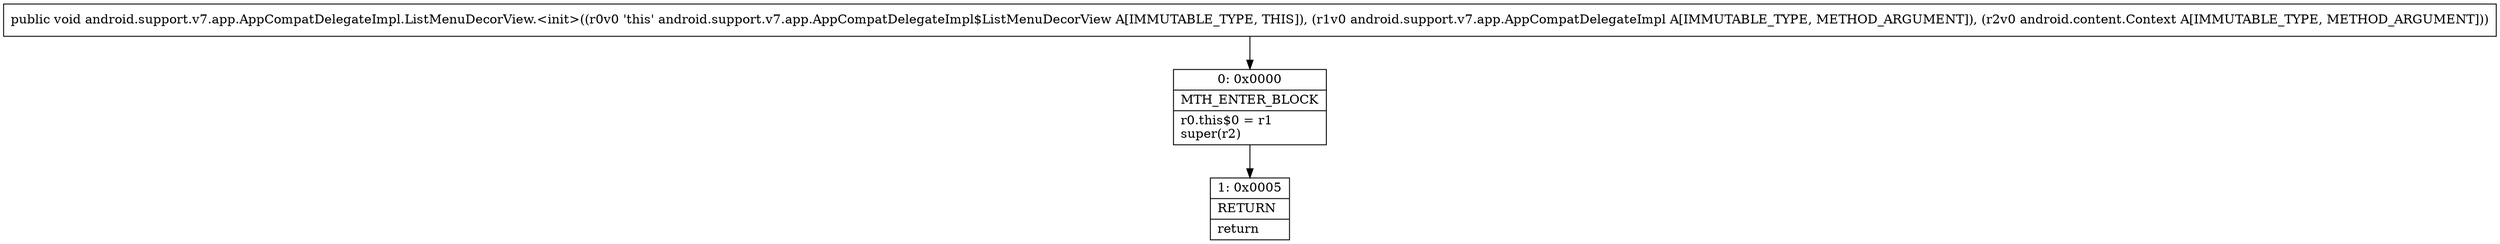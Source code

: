 digraph "CFG forandroid.support.v7.app.AppCompatDelegateImpl.ListMenuDecorView.\<init\>(Landroid\/support\/v7\/app\/AppCompatDelegateImpl;Landroid\/content\/Context;)V" {
Node_0 [shape=record,label="{0\:\ 0x0000|MTH_ENTER_BLOCK\l|r0.this$0 = r1\lsuper(r2)\l}"];
Node_1 [shape=record,label="{1\:\ 0x0005|RETURN\l|return\l}"];
MethodNode[shape=record,label="{public void android.support.v7.app.AppCompatDelegateImpl.ListMenuDecorView.\<init\>((r0v0 'this' android.support.v7.app.AppCompatDelegateImpl$ListMenuDecorView A[IMMUTABLE_TYPE, THIS]), (r1v0 android.support.v7.app.AppCompatDelegateImpl A[IMMUTABLE_TYPE, METHOD_ARGUMENT]), (r2v0 android.content.Context A[IMMUTABLE_TYPE, METHOD_ARGUMENT])) }"];
MethodNode -> Node_0;
Node_0 -> Node_1;
}

